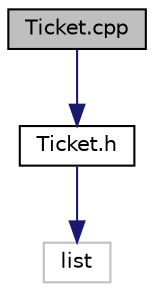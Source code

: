 digraph "Ticket.cpp"
{
 // LATEX_PDF_SIZE
  edge [fontname="Helvetica",fontsize="10",labelfontname="Helvetica",labelfontsize="10"];
  node [fontname="Helvetica",fontsize="10",shape=record];
  Node1 [label="Ticket.cpp",height=0.2,width=0.4,color="black", fillcolor="grey75", style="filled", fontcolor="black",tooltip="This source file contains the definition for Ticket.h."];
  Node1 -> Node2 [color="midnightblue",fontsize="10",style="solid",fontname="Helvetica"];
  Node2 [label="Ticket.h",height=0.2,width=0.4,color="black", fillcolor="white", style="filled",URL="$_ticket_8h.html",tooltip="The ticket class is what the warehouse gets. This class is mainly a fill in. However,..."];
  Node2 -> Node3 [color="midnightblue",fontsize="10",style="solid",fontname="Helvetica"];
  Node3 [label="list",height=0.2,width=0.4,color="grey75", fillcolor="white", style="filled",tooltip=" "];
}
